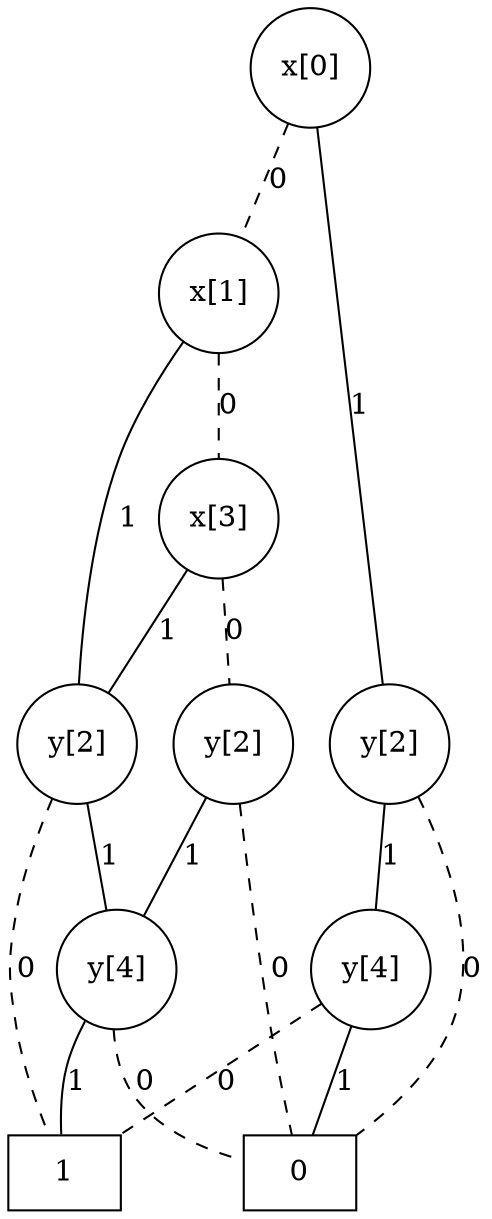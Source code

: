 graph BDD { n125889901462256 [label=0,shape=box]; n125889901321952 [label=1,shape=box]; n125889899910048 [label="y[4]",shape=circle]; n125889899910096 [label="y[2]",shape=circle]; n125889899910144 [label="y[2]",shape=circle]; n125889899909904 [label="x[3]",shape=circle]; n125889899701952 [label="x[1]",shape=circle]; n125889899910240 [label="y[4]",shape=circle]; n125889899910288 [label="y[2]",shape=circle]; n125889899700512 [label="x[0]",shape=circle]; n125889899910048 -- n125889901462256 [label=0,style=dashed]; n125889899910048 -- n125889901321952 [label=1]; n125889899910096 -- n125889901462256 [label=0,style=dashed]; n125889899910096 -- n125889899910048 [label=1]; n125889899910144 -- n125889901321952 [label=0,style=dashed]; n125889899910144 -- n125889899910048 [label=1]; n125889899909904 -- n125889899910096 [label=0,style=dashed]; n125889899909904 -- n125889899910144 [label=1]; n125889899701952 -- n125889899909904 [label=0,style=dashed]; n125889899701952 -- n125889899910144 [label=1]; n125889899910240 -- n125889901321952 [label=0,style=dashed]; n125889899910240 -- n125889901462256 [label=1]; n125889899910288 -- n125889901462256 [label=0,style=dashed]; n125889899910288 -- n125889899910240 [label=1]; n125889899700512 -- n125889899701952 [label=0,style=dashed]; n125889899700512 -- n125889899910288 [label=1]; }
